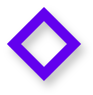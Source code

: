 <mxfile version="13.3.9" type="device"><diagram id="Tvzm4C83MPju_l3C7JsW" name="Page-1"><mxGraphModel dx="1173" dy="1371" grid="1" gridSize="10" guides="1" tooltips="1" connect="1" arrows="1" fold="1" page="1" pageScale="1" pageWidth="827" pageHeight="1169" math="0" shadow="0"><root><mxCell id="0"/><mxCell id="1" parent="0"/><mxCell id="a2u680iT-0s6AATpg70t-3" value="" style="rhombus;whiteSpace=wrap;html=1;rounded=0;shadow=1;sketch=0;fontColor=#ffffff;strokeWidth=5;fillColor=none;perimeterSpacing=0;strokeColor=#6200ee;" parent="1" vertex="1"><mxGeometry x="-720" y="-480" width="30" height="30" as="geometry"/></mxCell></root></mxGraphModel></diagram></mxfile>